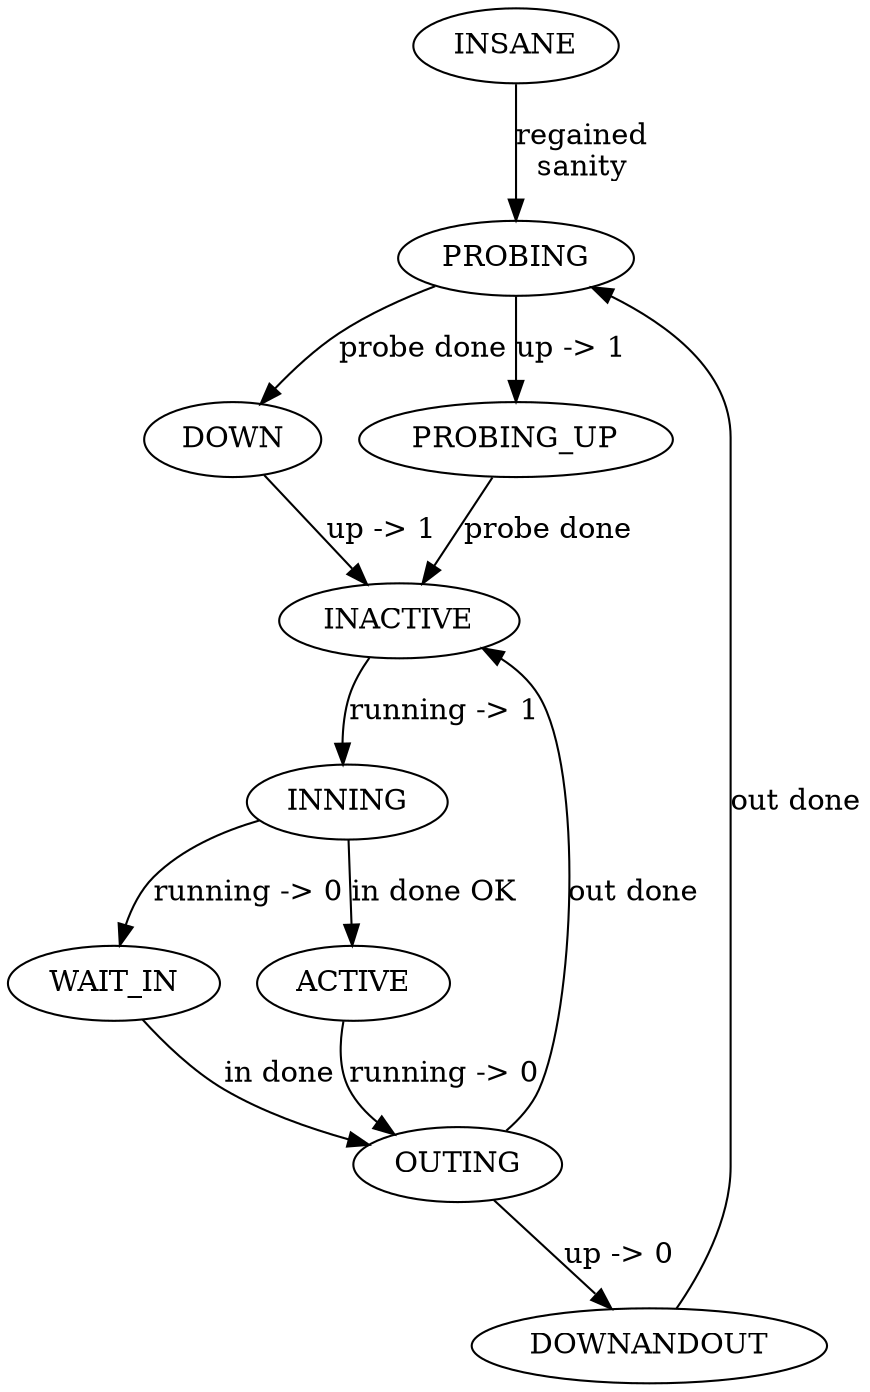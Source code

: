 /* -*- c -*- */

digraph state_machine {
  insane [label="INSANE"];
  probing [label="PROBING"];
  down [label="DOWN"];
  inactive [label="INACTIVE"];
  inning [label="INNING"];
  wait_in [label="WAIT_IN"];
  outing [label="OUTING"];
  downandout [label="DOWNANDOUT"];
  active [label="ACTIVE"];
  probing_up [label="PROBING_UP"];

  insane -> probing [label="regained\nsanity"];

  probing -> down [label="probe done"];
  probing -> probing_up [label="up -> 1"];

  down -> inactive [label="up -> 1"];

  probing_up -> inactive [label="probe done"];

  inactive -> inning [label="running -> 1"];

  inning -> wait_in [label="running -> 0"];
  inning -> active [label="in done OK"];

  wait_in -> outing [label="in done"];

  active -> outing [label="running -> 0"];

  outing -> downandout [label="up -> 0"];
  outing -> inactive [label="out done"];

  downandout -> probing [label="out done"];
}
